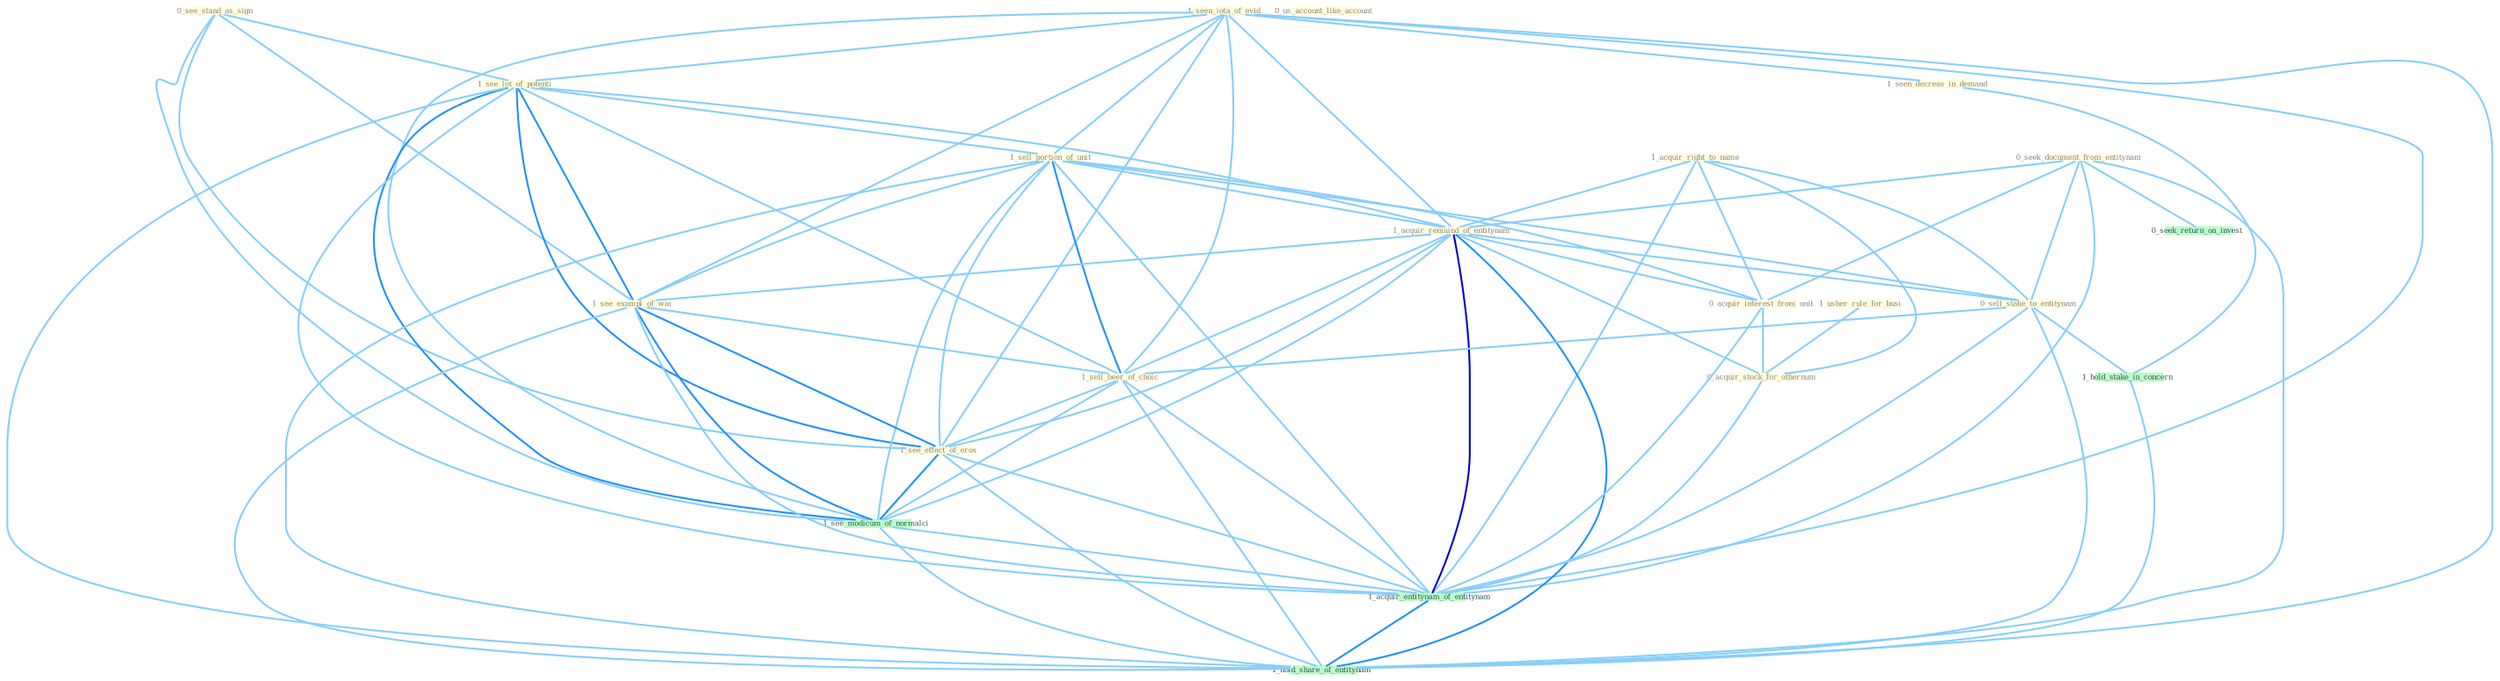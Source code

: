 Graph G{ 
    node
    [shape=polygon,style=filled,width=.5,height=.06,color="#BDFCC9",fixedsize=true,fontsize=4,
    fontcolor="#2f4f4f"];
    {node
    [color="#ffffe0", fontcolor="#8b7d6b"] "0_see_stand_as_sign " "1_seen_iota_of_evid " "1_see_lot_of_potenti " "1_sell_portion_of_unit " "1_acquir_right_to_name " "0_us_account_like_account " "0_seek_document_from_entitynam " "1_usher_rule_for_busi " "1_acquir_remaind_of_entitynam " "0_acquir_interest_from_unit " "1_see_exampl_of_wai " "0_sell_stake_to_entitynam " "0_acquir_stock_for_othernum " "1_sell_beer_of_choic " "1_see_effect_of_eros " "1_seen_decreas_in_demand "}
{node [color="#fff0f5", fontcolor="#b22222"]}
edge [color="#B0E2FF"];

	"0_see_stand_as_sign " -- "1_see_lot_of_potenti " [w="1", color="#87cefa" ];
	"0_see_stand_as_sign " -- "1_see_exampl_of_wai " [w="1", color="#87cefa" ];
	"0_see_stand_as_sign " -- "1_see_effect_of_eros " [w="1", color="#87cefa" ];
	"0_see_stand_as_sign " -- "1_see_modicum_of_normalci " [w="1", color="#87cefa" ];
	"1_seen_iota_of_evid " -- "1_see_lot_of_potenti " [w="1", color="#87cefa" ];
	"1_seen_iota_of_evid " -- "1_sell_portion_of_unit " [w="1", color="#87cefa" ];
	"1_seen_iota_of_evid " -- "1_acquir_remaind_of_entitynam " [w="1", color="#87cefa" ];
	"1_seen_iota_of_evid " -- "1_see_exampl_of_wai " [w="1", color="#87cefa" ];
	"1_seen_iota_of_evid " -- "1_sell_beer_of_choic " [w="1", color="#87cefa" ];
	"1_seen_iota_of_evid " -- "1_see_effect_of_eros " [w="1", color="#87cefa" ];
	"1_seen_iota_of_evid " -- "1_seen_decreas_in_demand " [w="1", color="#87cefa" ];
	"1_seen_iota_of_evid " -- "1_see_modicum_of_normalci " [w="1", color="#87cefa" ];
	"1_seen_iota_of_evid " -- "1_acquir_entitynam_of_entitynam " [w="1", color="#87cefa" ];
	"1_seen_iota_of_evid " -- "1_hold_share_of_entitynam " [w="1", color="#87cefa" ];
	"1_see_lot_of_potenti " -- "1_sell_portion_of_unit " [w="1", color="#87cefa" ];
	"1_see_lot_of_potenti " -- "1_acquir_remaind_of_entitynam " [w="1", color="#87cefa" ];
	"1_see_lot_of_potenti " -- "1_see_exampl_of_wai " [w="2", color="#1e90ff" , len=0.8];
	"1_see_lot_of_potenti " -- "1_sell_beer_of_choic " [w="1", color="#87cefa" ];
	"1_see_lot_of_potenti " -- "1_see_effect_of_eros " [w="2", color="#1e90ff" , len=0.8];
	"1_see_lot_of_potenti " -- "1_see_modicum_of_normalci " [w="2", color="#1e90ff" , len=0.8];
	"1_see_lot_of_potenti " -- "1_acquir_entitynam_of_entitynam " [w="1", color="#87cefa" ];
	"1_see_lot_of_potenti " -- "1_hold_share_of_entitynam " [w="1", color="#87cefa" ];
	"1_sell_portion_of_unit " -- "1_acquir_remaind_of_entitynam " [w="1", color="#87cefa" ];
	"1_sell_portion_of_unit " -- "0_acquir_interest_from_unit " [w="1", color="#87cefa" ];
	"1_sell_portion_of_unit " -- "1_see_exampl_of_wai " [w="1", color="#87cefa" ];
	"1_sell_portion_of_unit " -- "0_sell_stake_to_entitynam " [w="1", color="#87cefa" ];
	"1_sell_portion_of_unit " -- "1_sell_beer_of_choic " [w="2", color="#1e90ff" , len=0.8];
	"1_sell_portion_of_unit " -- "1_see_effect_of_eros " [w="1", color="#87cefa" ];
	"1_sell_portion_of_unit " -- "1_see_modicum_of_normalci " [w="1", color="#87cefa" ];
	"1_sell_portion_of_unit " -- "1_acquir_entitynam_of_entitynam " [w="1", color="#87cefa" ];
	"1_sell_portion_of_unit " -- "1_hold_share_of_entitynam " [w="1", color="#87cefa" ];
	"1_acquir_right_to_name " -- "1_acquir_remaind_of_entitynam " [w="1", color="#87cefa" ];
	"1_acquir_right_to_name " -- "0_acquir_interest_from_unit " [w="1", color="#87cefa" ];
	"1_acquir_right_to_name " -- "0_sell_stake_to_entitynam " [w="1", color="#87cefa" ];
	"1_acquir_right_to_name " -- "0_acquir_stock_for_othernum " [w="1", color="#87cefa" ];
	"1_acquir_right_to_name " -- "1_acquir_entitynam_of_entitynam " [w="1", color="#87cefa" ];
	"0_seek_document_from_entitynam " -- "1_acquir_remaind_of_entitynam " [w="1", color="#87cefa" ];
	"0_seek_document_from_entitynam " -- "0_acquir_interest_from_unit " [w="1", color="#87cefa" ];
	"0_seek_document_from_entitynam " -- "0_sell_stake_to_entitynam " [w="1", color="#87cefa" ];
	"0_seek_document_from_entitynam " -- "0_seek_return_on_invest " [w="1", color="#87cefa" ];
	"0_seek_document_from_entitynam " -- "1_acquir_entitynam_of_entitynam " [w="1", color="#87cefa" ];
	"0_seek_document_from_entitynam " -- "1_hold_share_of_entitynam " [w="1", color="#87cefa" ];
	"1_usher_rule_for_busi " -- "0_acquir_stock_for_othernum " [w="1", color="#87cefa" ];
	"1_acquir_remaind_of_entitynam " -- "0_acquir_interest_from_unit " [w="1", color="#87cefa" ];
	"1_acquir_remaind_of_entitynam " -- "1_see_exampl_of_wai " [w="1", color="#87cefa" ];
	"1_acquir_remaind_of_entitynam " -- "0_sell_stake_to_entitynam " [w="1", color="#87cefa" ];
	"1_acquir_remaind_of_entitynam " -- "0_acquir_stock_for_othernum " [w="1", color="#87cefa" ];
	"1_acquir_remaind_of_entitynam " -- "1_sell_beer_of_choic " [w="1", color="#87cefa" ];
	"1_acquir_remaind_of_entitynam " -- "1_see_effect_of_eros " [w="1", color="#87cefa" ];
	"1_acquir_remaind_of_entitynam " -- "1_see_modicum_of_normalci " [w="1", color="#87cefa" ];
	"1_acquir_remaind_of_entitynam " -- "1_acquir_entitynam_of_entitynam " [w="3", color="#0000cd" , len=0.6];
	"1_acquir_remaind_of_entitynam " -- "1_hold_share_of_entitynam " [w="2", color="#1e90ff" , len=0.8];
	"0_acquir_interest_from_unit " -- "0_acquir_stock_for_othernum " [w="1", color="#87cefa" ];
	"0_acquir_interest_from_unit " -- "1_acquir_entitynam_of_entitynam " [w="1", color="#87cefa" ];
	"1_see_exampl_of_wai " -- "1_sell_beer_of_choic " [w="1", color="#87cefa" ];
	"1_see_exampl_of_wai " -- "1_see_effect_of_eros " [w="2", color="#1e90ff" , len=0.8];
	"1_see_exampl_of_wai " -- "1_see_modicum_of_normalci " [w="2", color="#1e90ff" , len=0.8];
	"1_see_exampl_of_wai " -- "1_acquir_entitynam_of_entitynam " [w="1", color="#87cefa" ];
	"1_see_exampl_of_wai " -- "1_hold_share_of_entitynam " [w="1", color="#87cefa" ];
	"0_sell_stake_to_entitynam " -- "1_sell_beer_of_choic " [w="1", color="#87cefa" ];
	"0_sell_stake_to_entitynam " -- "1_hold_stake_in_concern " [w="1", color="#87cefa" ];
	"0_sell_stake_to_entitynam " -- "1_acquir_entitynam_of_entitynam " [w="1", color="#87cefa" ];
	"0_sell_stake_to_entitynam " -- "1_hold_share_of_entitynam " [w="1", color="#87cefa" ];
	"0_acquir_stock_for_othernum " -- "1_acquir_entitynam_of_entitynam " [w="1", color="#87cefa" ];
	"1_sell_beer_of_choic " -- "1_see_effect_of_eros " [w="1", color="#87cefa" ];
	"1_sell_beer_of_choic " -- "1_see_modicum_of_normalci " [w="1", color="#87cefa" ];
	"1_sell_beer_of_choic " -- "1_acquir_entitynam_of_entitynam " [w="1", color="#87cefa" ];
	"1_sell_beer_of_choic " -- "1_hold_share_of_entitynam " [w="1", color="#87cefa" ];
	"1_see_effect_of_eros " -- "1_see_modicum_of_normalci " [w="2", color="#1e90ff" , len=0.8];
	"1_see_effect_of_eros " -- "1_acquir_entitynam_of_entitynam " [w="1", color="#87cefa" ];
	"1_see_effect_of_eros " -- "1_hold_share_of_entitynam " [w="1", color="#87cefa" ];
	"1_seen_decreas_in_demand " -- "1_hold_stake_in_concern " [w="1", color="#87cefa" ];
	"1_hold_stake_in_concern " -- "1_hold_share_of_entitynam " [w="1", color="#87cefa" ];
	"1_see_modicum_of_normalci " -- "1_acquir_entitynam_of_entitynam " [w="1", color="#87cefa" ];
	"1_see_modicum_of_normalci " -- "1_hold_share_of_entitynam " [w="1", color="#87cefa" ];
	"1_acquir_entitynam_of_entitynam " -- "1_hold_share_of_entitynam " [w="2", color="#1e90ff" , len=0.8];
}